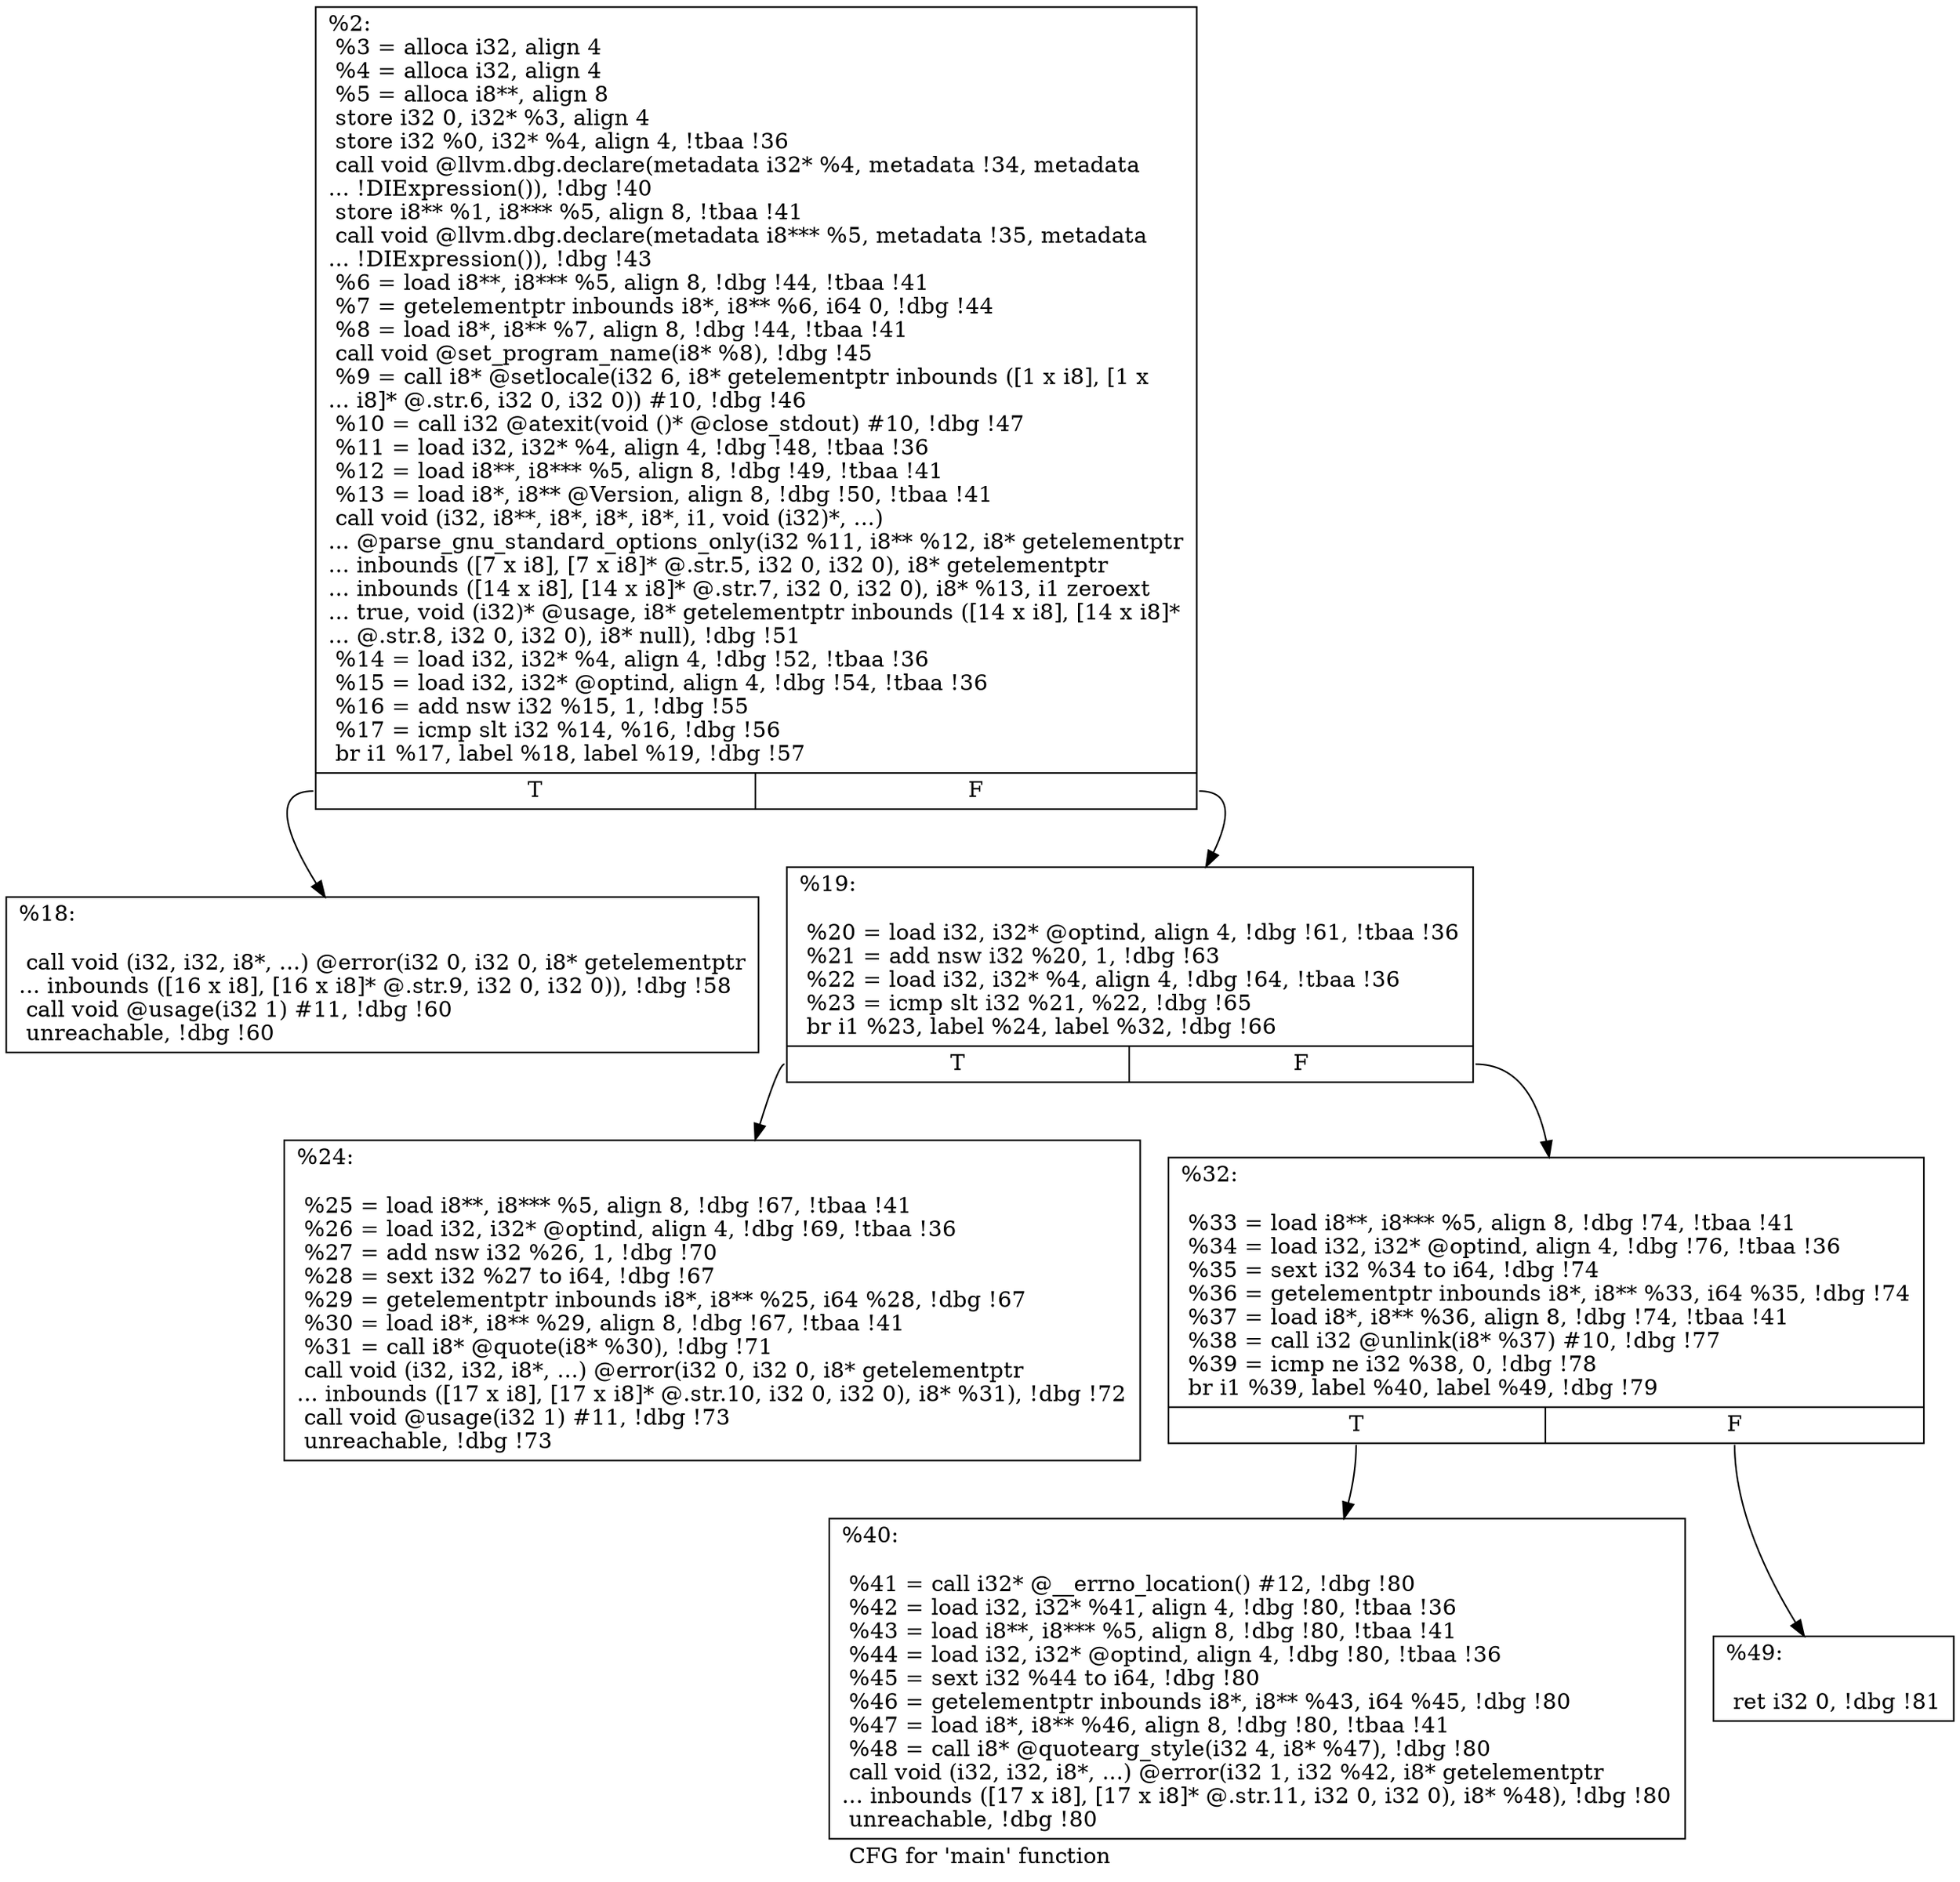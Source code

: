 digraph "CFG for 'main' function" {
	label="CFG for 'main' function";

	Node0x10165b0 [shape=record,label="{%2:\l  %3 = alloca i32, align 4\l  %4 = alloca i32, align 4\l  %5 = alloca i8**, align 8\l  store i32 0, i32* %3, align 4\l  store i32 %0, i32* %4, align 4, !tbaa !36\l  call void @llvm.dbg.declare(metadata i32* %4, metadata !34, metadata\l... !DIExpression()), !dbg !40\l  store i8** %1, i8*** %5, align 8, !tbaa !41\l  call void @llvm.dbg.declare(metadata i8*** %5, metadata !35, metadata\l... !DIExpression()), !dbg !43\l  %6 = load i8**, i8*** %5, align 8, !dbg !44, !tbaa !41\l  %7 = getelementptr inbounds i8*, i8** %6, i64 0, !dbg !44\l  %8 = load i8*, i8** %7, align 8, !dbg !44, !tbaa !41\l  call void @set_program_name(i8* %8), !dbg !45\l  %9 = call i8* @setlocale(i32 6, i8* getelementptr inbounds ([1 x i8], [1 x\l... i8]* @.str.6, i32 0, i32 0)) #10, !dbg !46\l  %10 = call i32 @atexit(void ()* @close_stdout) #10, !dbg !47\l  %11 = load i32, i32* %4, align 4, !dbg !48, !tbaa !36\l  %12 = load i8**, i8*** %5, align 8, !dbg !49, !tbaa !41\l  %13 = load i8*, i8** @Version, align 8, !dbg !50, !tbaa !41\l  call void (i32, i8**, i8*, i8*, i8*, i1, void (i32)*, ...)\l... @parse_gnu_standard_options_only(i32 %11, i8** %12, i8* getelementptr\l... inbounds ([7 x i8], [7 x i8]* @.str.5, i32 0, i32 0), i8* getelementptr\l... inbounds ([14 x i8], [14 x i8]* @.str.7, i32 0, i32 0), i8* %13, i1 zeroext\l... true, void (i32)* @usage, i8* getelementptr inbounds ([14 x i8], [14 x i8]*\l... @.str.8, i32 0, i32 0), i8* null), !dbg !51\l  %14 = load i32, i32* %4, align 4, !dbg !52, !tbaa !36\l  %15 = load i32, i32* @optind, align 4, !dbg !54, !tbaa !36\l  %16 = add nsw i32 %15, 1, !dbg !55\l  %17 = icmp slt i32 %14, %16, !dbg !56\l  br i1 %17, label %18, label %19, !dbg !57\l|{<s0>T|<s1>F}}"];
	Node0x10165b0:s0 -> Node0x1016640;
	Node0x10165b0:s1 -> Node0x1016690;
	Node0x1016640 [shape=record,label="{%18:\l\l  call void (i32, i32, i8*, ...) @error(i32 0, i32 0, i8* getelementptr\l... inbounds ([16 x i8], [16 x i8]* @.str.9, i32 0, i32 0)), !dbg !58\l  call void @usage(i32 1) #11, !dbg !60\l  unreachable, !dbg !60\l}"];
	Node0x1016690 [shape=record,label="{%19:\l\l  %20 = load i32, i32* @optind, align 4, !dbg !61, !tbaa !36\l  %21 = add nsw i32 %20, 1, !dbg !63\l  %22 = load i32, i32* %4, align 4, !dbg !64, !tbaa !36\l  %23 = icmp slt i32 %21, %22, !dbg !65\l  br i1 %23, label %24, label %32, !dbg !66\l|{<s0>T|<s1>F}}"];
	Node0x1016690:s0 -> Node0x10166e0;
	Node0x1016690:s1 -> Node0x1016730;
	Node0x10166e0 [shape=record,label="{%24:\l\l  %25 = load i8**, i8*** %5, align 8, !dbg !67, !tbaa !41\l  %26 = load i32, i32* @optind, align 4, !dbg !69, !tbaa !36\l  %27 = add nsw i32 %26, 1, !dbg !70\l  %28 = sext i32 %27 to i64, !dbg !67\l  %29 = getelementptr inbounds i8*, i8** %25, i64 %28, !dbg !67\l  %30 = load i8*, i8** %29, align 8, !dbg !67, !tbaa !41\l  %31 = call i8* @quote(i8* %30), !dbg !71\l  call void (i32, i32, i8*, ...) @error(i32 0, i32 0, i8* getelementptr\l... inbounds ([17 x i8], [17 x i8]* @.str.10, i32 0, i32 0), i8* %31), !dbg !72\l  call void @usage(i32 1) #11, !dbg !73\l  unreachable, !dbg !73\l}"];
	Node0x1016730 [shape=record,label="{%32:\l\l  %33 = load i8**, i8*** %5, align 8, !dbg !74, !tbaa !41\l  %34 = load i32, i32* @optind, align 4, !dbg !76, !tbaa !36\l  %35 = sext i32 %34 to i64, !dbg !74\l  %36 = getelementptr inbounds i8*, i8** %33, i64 %35, !dbg !74\l  %37 = load i8*, i8** %36, align 8, !dbg !74, !tbaa !41\l  %38 = call i32 @unlink(i8* %37) #10, !dbg !77\l  %39 = icmp ne i32 %38, 0, !dbg !78\l  br i1 %39, label %40, label %49, !dbg !79\l|{<s0>T|<s1>F}}"];
	Node0x1016730:s0 -> Node0x1016780;
	Node0x1016730:s1 -> Node0x10167d0;
	Node0x1016780 [shape=record,label="{%40:\l\l  %41 = call i32* @__errno_location() #12, !dbg !80\l  %42 = load i32, i32* %41, align 4, !dbg !80, !tbaa !36\l  %43 = load i8**, i8*** %5, align 8, !dbg !80, !tbaa !41\l  %44 = load i32, i32* @optind, align 4, !dbg !80, !tbaa !36\l  %45 = sext i32 %44 to i64, !dbg !80\l  %46 = getelementptr inbounds i8*, i8** %43, i64 %45, !dbg !80\l  %47 = load i8*, i8** %46, align 8, !dbg !80, !tbaa !41\l  %48 = call i8* @quotearg_style(i32 4, i8* %47), !dbg !80\l  call void (i32, i32, i8*, ...) @error(i32 1, i32 %42, i8* getelementptr\l... inbounds ([17 x i8], [17 x i8]* @.str.11, i32 0, i32 0), i8* %48), !dbg !80\l  unreachable, !dbg !80\l}"];
	Node0x10167d0 [shape=record,label="{%49:\l\l  ret i32 0, !dbg !81\l}"];
}
